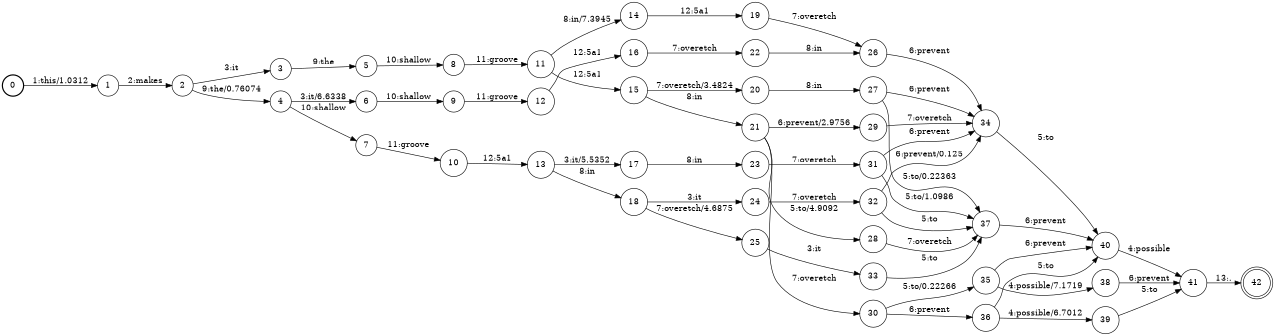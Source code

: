 digraph FST {
rankdir = LR;
size = "8.5,11";
label = "";
center = 1;
orientation = Portrait;
ranksep = "0.4";
nodesep = "0.25";
0 [label = "0", shape = circle, style = bold, fontsize = 14]
	0 -> 1 [label = "1:this/1.0312", fontsize = 14];
1 [label = "1", shape = circle, style = solid, fontsize = 14]
	1 -> 2 [label = "2:makes", fontsize = 14];
2 [label = "2", shape = circle, style = solid, fontsize = 14]
	2 -> 3 [label = "3:it", fontsize = 14];
	2 -> 4 [label = "9:the/0.76074", fontsize = 14];
3 [label = "3", shape = circle, style = solid, fontsize = 14]
	3 -> 5 [label = "9:the", fontsize = 14];
4 [label = "4", shape = circle, style = solid, fontsize = 14]
	4 -> 6 [label = "3:it/6.6338", fontsize = 14];
	4 -> 7 [label = "10:shallow", fontsize = 14];
5 [label = "5", shape = circle, style = solid, fontsize = 14]
	5 -> 8 [label = "10:shallow", fontsize = 14];
6 [label = "6", shape = circle, style = solid, fontsize = 14]
	6 -> 9 [label = "10:shallow", fontsize = 14];
7 [label = "7", shape = circle, style = solid, fontsize = 14]
	7 -> 10 [label = "11:groove", fontsize = 14];
8 [label = "8", shape = circle, style = solid, fontsize = 14]
	8 -> 11 [label = "11:groove", fontsize = 14];
9 [label = "9", shape = circle, style = solid, fontsize = 14]
	9 -> 12 [label = "11:groove", fontsize = 14];
10 [label = "10", shape = circle, style = solid, fontsize = 14]
	10 -> 13 [label = "12:5a1", fontsize = 14];
11 [label = "11", shape = circle, style = solid, fontsize = 14]
	11 -> 14 [label = "8:in/7.3945", fontsize = 14];
	11 -> 15 [label = "12:5a1", fontsize = 14];
12 [label = "12", shape = circle, style = solid, fontsize = 14]
	12 -> 16 [label = "12:5a1", fontsize = 14];
13 [label = "13", shape = circle, style = solid, fontsize = 14]
	13 -> 17 [label = "3:it/5.5352", fontsize = 14];
	13 -> 18 [label = "8:in", fontsize = 14];
14 [label = "14", shape = circle, style = solid, fontsize = 14]
	14 -> 19 [label = "12:5a1", fontsize = 14];
15 [label = "15", shape = circle, style = solid, fontsize = 14]
	15 -> 20 [label = "7:overetch/3.4824", fontsize = 14];
	15 -> 21 [label = "8:in", fontsize = 14];
16 [label = "16", shape = circle, style = solid, fontsize = 14]
	16 -> 22 [label = "7:overetch", fontsize = 14];
17 [label = "17", shape = circle, style = solid, fontsize = 14]
	17 -> 23 [label = "8:in", fontsize = 14];
18 [label = "18", shape = circle, style = solid, fontsize = 14]
	18 -> 24 [label = "3:it", fontsize = 14];
	18 -> 25 [label = "7:overetch/4.6875", fontsize = 14];
19 [label = "19", shape = circle, style = solid, fontsize = 14]
	19 -> 26 [label = "7:overetch", fontsize = 14];
20 [label = "20", shape = circle, style = solid, fontsize = 14]
	20 -> 27 [label = "8:in", fontsize = 14];
21 [label = "21", shape = circle, style = solid, fontsize = 14]
	21 -> 28 [label = "5:to/4.9092", fontsize = 14];
	21 -> 29 [label = "6:prevent/2.9756", fontsize = 14];
	21 -> 30 [label = "7:overetch", fontsize = 14];
22 [label = "22", shape = circle, style = solid, fontsize = 14]
	22 -> 26 [label = "8:in", fontsize = 14];
23 [label = "23", shape = circle, style = solid, fontsize = 14]
	23 -> 31 [label = "7:overetch", fontsize = 14];
24 [label = "24", shape = circle, style = solid, fontsize = 14]
	24 -> 32 [label = "7:overetch", fontsize = 14];
25 [label = "25", shape = circle, style = solid, fontsize = 14]
	25 -> 33 [label = "3:it", fontsize = 14];
26 [label = "26", shape = circle, style = solid, fontsize = 14]
	26 -> 34 [label = "6:prevent", fontsize = 14];
27 [label = "27", shape = circle, style = solid, fontsize = 14]
	27 -> 37 [label = "5:to/0.22363", fontsize = 14];
	27 -> 34 [label = "6:prevent", fontsize = 14];
28 [label = "28", shape = circle, style = solid, fontsize = 14]
	28 -> 37 [label = "7:overetch", fontsize = 14];
29 [label = "29", shape = circle, style = solid, fontsize = 14]
	29 -> 34 [label = "7:overetch", fontsize = 14];
30 [label = "30", shape = circle, style = solid, fontsize = 14]
	30 -> 35 [label = "5:to/0.22266", fontsize = 14];
	30 -> 36 [label = "6:prevent", fontsize = 14];
31 [label = "31", shape = circle, style = solid, fontsize = 14]
	31 -> 37 [label = "5:to/1.0986", fontsize = 14];
	31 -> 34 [label = "6:prevent", fontsize = 14];
32 [label = "32", shape = circle, style = solid, fontsize = 14]
	32 -> 37 [label = "5:to", fontsize = 14];
	32 -> 34 [label = "6:prevent/0.125", fontsize = 14];
33 [label = "33", shape = circle, style = solid, fontsize = 14]
	33 -> 37 [label = "5:to", fontsize = 14];
34 [label = "34", shape = circle, style = solid, fontsize = 14]
	34 -> 40 [label = "5:to", fontsize = 14];
35 [label = "35", shape = circle, style = solid, fontsize = 14]
	35 -> 38 [label = "4:possible/7.1719", fontsize = 14];
	35 -> 40 [label = "6:prevent", fontsize = 14];
36 [label = "36", shape = circle, style = solid, fontsize = 14]
	36 -> 39 [label = "4:possible/6.7012", fontsize = 14];
	36 -> 40 [label = "5:to", fontsize = 14];
37 [label = "37", shape = circle, style = solid, fontsize = 14]
	37 -> 40 [label = "6:prevent", fontsize = 14];
38 [label = "38", shape = circle, style = solid, fontsize = 14]
	38 -> 41 [label = "6:prevent", fontsize = 14];
39 [label = "39", shape = circle, style = solid, fontsize = 14]
	39 -> 41 [label = "5:to", fontsize = 14];
40 [label = "40", shape = circle, style = solid, fontsize = 14]
	40 -> 41 [label = "4:possible", fontsize = 14];
41 [label = "41", shape = circle, style = solid, fontsize = 14]
	41 -> 42 [label = "13:.", fontsize = 14];
42 [label = "42", shape = doublecircle, style = solid, fontsize = 14]
}
